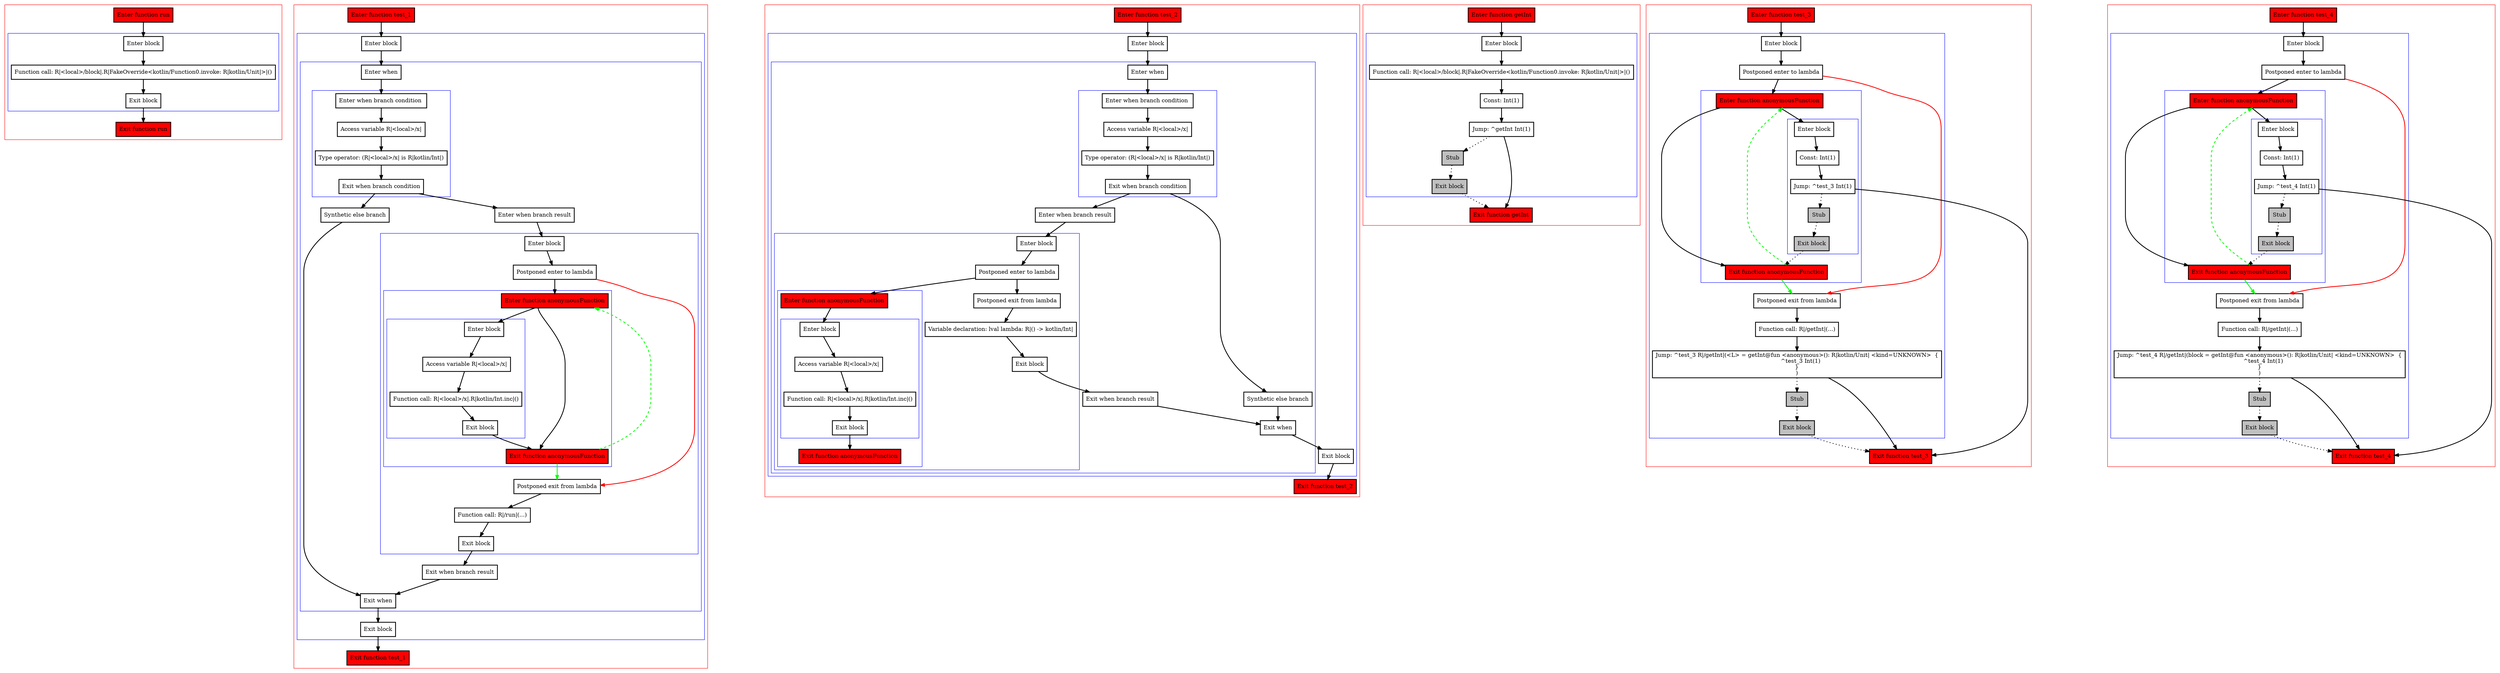 digraph lambdas_kt {
    graph [nodesep=3]
    node [shape=box penwidth=2]
    edge [penwidth=2]

    subgraph cluster_0 {
        color=red
        0 [label="Enter function run" style="filled" fillcolor=red];
        subgraph cluster_1 {
            color=blue
            1 [label="Enter block"];
            2 [label="Function call: R|<local>/block|.R|FakeOverride<kotlin/Function0.invoke: R|kotlin/Unit|>|()"];
            3 [label="Exit block"];
        }
        4 [label="Exit function run" style="filled" fillcolor=red];
    }
    0 -> {1};
    1 -> {2};
    2 -> {3};
    3 -> {4};

    subgraph cluster_2 {
        color=red
        5 [label="Enter function test_1" style="filled" fillcolor=red];
        subgraph cluster_3 {
            color=blue
            6 [label="Enter block"];
            subgraph cluster_4 {
                color=blue
                7 [label="Enter when"];
                subgraph cluster_5 {
                    color=blue
                    8 [label="Enter when branch condition "];
                    9 [label="Access variable R|<local>/x|"];
                    10 [label="Type operator: (R|<local>/x| is R|kotlin/Int|)"];
                    11 [label="Exit when branch condition"];
                }
                12 [label="Synthetic else branch"];
                13 [label="Enter when branch result"];
                subgraph cluster_6 {
                    color=blue
                    14 [label="Enter block"];
                    15 [label="Postponed enter to lambda"];
                    subgraph cluster_7 {
                        color=blue
                        23 [label="Enter function anonymousFunction" style="filled" fillcolor=red];
                        subgraph cluster_8 {
                            color=blue
                            24 [label="Enter block"];
                            25 [label="Access variable R|<local>/x|"];
                            26 [label="Function call: R|<local>/x|.R|kotlin/Int.inc|()"];
                            27 [label="Exit block"];
                        }
                        28 [label="Exit function anonymousFunction" style="filled" fillcolor=red];
                    }
                    16 [label="Postponed exit from lambda"];
                    17 [label="Function call: R|/run|(...)"];
                    18 [label="Exit block"];
                }
                19 [label="Exit when branch result"];
                20 [label="Exit when"];
            }
            21 [label="Exit block"];
        }
        22 [label="Exit function test_1" style="filled" fillcolor=red];
    }
    5 -> {6};
    6 -> {7};
    7 -> {8};
    8 -> {9};
    9 -> {10};
    10 -> {11};
    11 -> {13 12};
    12 -> {20};
    13 -> {14};
    14 -> {15};
    15 -> {23};
    15 -> {16} [color=red];
    16 -> {17};
    17 -> {18};
    18 -> {19};
    19 -> {20};
    20 -> {21};
    21 -> {22};
    23 -> {28 24};
    24 -> {25};
    25 -> {26};
    26 -> {27};
    27 -> {28};
    28 -> {16} [color=green];
    28 -> {23} [color=green style=dashed];

    subgraph cluster_9 {
        color=red
        29 [label="Enter function test_2" style="filled" fillcolor=red];
        subgraph cluster_10 {
            color=blue
            30 [label="Enter block"];
            subgraph cluster_11 {
                color=blue
                31 [label="Enter when"];
                subgraph cluster_12 {
                    color=blue
                    32 [label="Enter when branch condition "];
                    33 [label="Access variable R|<local>/x|"];
                    34 [label="Type operator: (R|<local>/x| is R|kotlin/Int|)"];
                    35 [label="Exit when branch condition"];
                }
                36 [label="Synthetic else branch"];
                37 [label="Enter when branch result"];
                subgraph cluster_13 {
                    color=blue
                    38 [label="Enter block"];
                    39 [label="Postponed enter to lambda"];
                    subgraph cluster_14 {
                        color=blue
                        47 [label="Enter function anonymousFunction" style="filled" fillcolor=red];
                        subgraph cluster_15 {
                            color=blue
                            48 [label="Enter block"];
                            49 [label="Access variable R|<local>/x|"];
                            50 [label="Function call: R|<local>/x|.R|kotlin/Int.inc|()"];
                            51 [label="Exit block"];
                        }
                        52 [label="Exit function anonymousFunction" style="filled" fillcolor=red];
                    }
                    40 [label="Postponed exit from lambda"];
                    41 [label="Variable declaration: lval lambda: R|() -> kotlin/Int|"];
                    42 [label="Exit block"];
                }
                43 [label="Exit when branch result"];
                44 [label="Exit when"];
            }
            45 [label="Exit block"];
        }
        46 [label="Exit function test_2" style="filled" fillcolor=red];
    }
    29 -> {30};
    30 -> {31};
    31 -> {32};
    32 -> {33};
    33 -> {34};
    34 -> {35};
    35 -> {37 36};
    36 -> {44};
    37 -> {38};
    38 -> {39};
    39 -> {40 47};
    40 -> {41};
    41 -> {42};
    42 -> {43};
    43 -> {44};
    44 -> {45};
    45 -> {46};
    47 -> {48};
    48 -> {49};
    49 -> {50};
    50 -> {51};
    51 -> {52};

    subgraph cluster_16 {
        color=red
        53 [label="Enter function getInt" style="filled" fillcolor=red];
        subgraph cluster_17 {
            color=blue
            54 [label="Enter block"];
            55 [label="Function call: R|<local>/block|.R|FakeOverride<kotlin/Function0.invoke: R|kotlin/Unit|>|()"];
            56 [label="Const: Int(1)"];
            57 [label="Jump: ^getInt Int(1)"];
            58 [label="Stub" style="filled" fillcolor=gray];
            59 [label="Exit block" style="filled" fillcolor=gray];
        }
        60 [label="Exit function getInt" style="filled" fillcolor=red];
    }
    53 -> {54};
    54 -> {55};
    55 -> {56};
    56 -> {57};
    57 -> {60};
    57 -> {58} [style=dotted];
    58 -> {59} [style=dotted];
    59 -> {60} [style=dotted];

    subgraph cluster_18 {
        color=red
        61 [label="Enter function test_3" style="filled" fillcolor=red];
        subgraph cluster_19 {
            color=blue
            62 [label="Enter block"];
            63 [label="Postponed enter to lambda"];
            subgraph cluster_20 {
                color=blue
                70 [label="Enter function anonymousFunction" style="filled" fillcolor=red];
                subgraph cluster_21 {
                    color=blue
                    71 [label="Enter block"];
                    72 [label="Const: Int(1)"];
                    73 [label="Jump: ^test_3 Int(1)"];
                    74 [label="Stub" style="filled" fillcolor=gray];
                    75 [label="Exit block" style="filled" fillcolor=gray];
                }
                76 [label="Exit function anonymousFunction" style="filled" fillcolor=red];
            }
            64 [label="Postponed exit from lambda"];
            65 [label="Function call: R|/getInt|(...)"];
            66 [label="Jump: ^test_3 R|/getInt|(<L> = getInt@fun <anonymous>(): R|kotlin/Unit| <kind=UNKNOWN>  {
    ^test_3 Int(1)
}
)"];
            67 [label="Stub" style="filled" fillcolor=gray];
            68 [label="Exit block" style="filled" fillcolor=gray];
        }
        69 [label="Exit function test_3" style="filled" fillcolor=red];
    }
    61 -> {62};
    62 -> {63};
    63 -> {70};
    63 -> {64} [color=red];
    64 -> {65};
    65 -> {66};
    66 -> {69};
    66 -> {67} [style=dotted];
    67 -> {68} [style=dotted];
    68 -> {69} [style=dotted];
    70 -> {76 71};
    71 -> {72};
    72 -> {73};
    73 -> {69};
    73 -> {74} [style=dotted];
    74 -> {75} [style=dotted];
    75 -> {76} [style=dotted];
    76 -> {64} [color=green];
    76 -> {70} [color=green style=dashed];

    subgraph cluster_22 {
        color=red
        77 [label="Enter function test_4" style="filled" fillcolor=red];
        subgraph cluster_23 {
            color=blue
            78 [label="Enter block"];
            79 [label="Postponed enter to lambda"];
            subgraph cluster_24 {
                color=blue
                86 [label="Enter function anonymousFunction" style="filled" fillcolor=red];
                subgraph cluster_25 {
                    color=blue
                    87 [label="Enter block"];
                    88 [label="Const: Int(1)"];
                    89 [label="Jump: ^test_4 Int(1)"];
                    90 [label="Stub" style="filled" fillcolor=gray];
                    91 [label="Exit block" style="filled" fillcolor=gray];
                }
                92 [label="Exit function anonymousFunction" style="filled" fillcolor=red];
            }
            80 [label="Postponed exit from lambda"];
            81 [label="Function call: R|/getInt|(...)"];
            82 [label="Jump: ^test_4 R|/getInt|(block = getInt@fun <anonymous>(): R|kotlin/Unit| <kind=UNKNOWN>  {
    ^test_4 Int(1)
}
)"];
            83 [label="Stub" style="filled" fillcolor=gray];
            84 [label="Exit block" style="filled" fillcolor=gray];
        }
        85 [label="Exit function test_4" style="filled" fillcolor=red];
    }
    77 -> {78};
    78 -> {79};
    79 -> {86};
    79 -> {80} [color=red];
    80 -> {81};
    81 -> {82};
    82 -> {85};
    82 -> {83} [style=dotted];
    83 -> {84} [style=dotted];
    84 -> {85} [style=dotted];
    86 -> {92 87};
    87 -> {88};
    88 -> {89};
    89 -> {85};
    89 -> {90} [style=dotted];
    90 -> {91} [style=dotted];
    91 -> {92} [style=dotted];
    92 -> {80} [color=green];
    92 -> {86} [color=green style=dashed];

}
